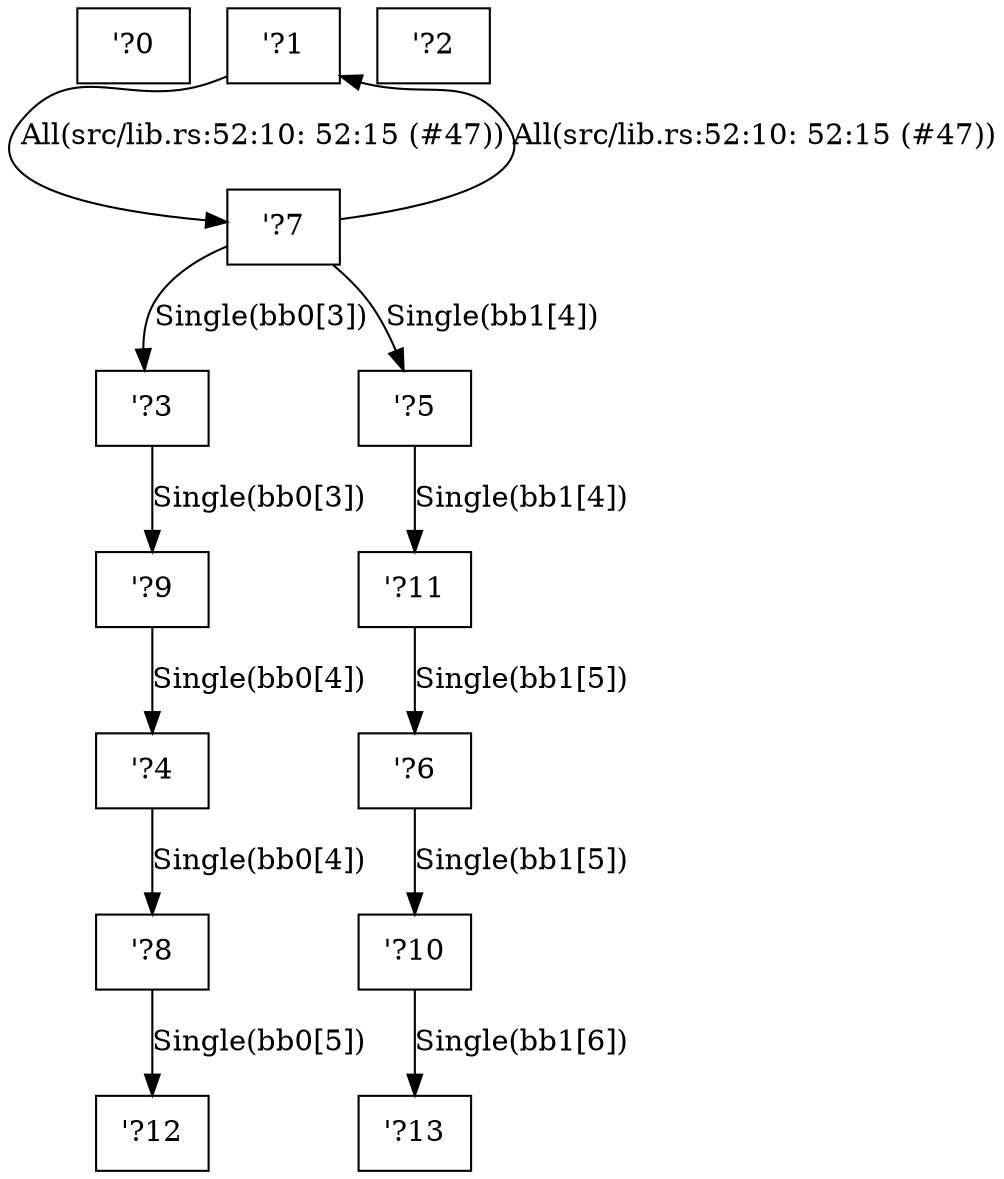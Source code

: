 digraph RegionInferenceContext {
    r0[label="\'?0"][shape="box"];
    r1[label="\'?1"][shape="box"];
    r2[label="\'?2"][shape="box"];
    r3[label="\'?3"][shape="box"];
    r4[label="\'?4"][shape="box"];
    r5[label="\'?5"][shape="box"];
    r6[label="\'?6"][shape="box"];
    r7[label="\'?7"][shape="box"];
    r8[label="\'?8"][shape="box"];
    r9[label="\'?9"][shape="box"];
    r10[label="\'?10"][shape="box"];
    r11[label="\'?11"][shape="box"];
    r12[label="\'?12"][shape="box"];
    r13[label="\'?13"][shape="box"];
    r3 -> r9[label="Single(bb0[3])"];
    r7 -> r3[label="Single(bb0[3])"];
    r4 -> r8[label="Single(bb0[4])"];
    r9 -> r4[label="Single(bb0[4])"];
    r8 -> r12[label="Single(bb0[5])"];
    r5 -> r11[label="Single(bb1[4])"];
    r7 -> r5[label="Single(bb1[4])"];
    r6 -> r10[label="Single(bb1[5])"];
    r11 -> r6[label="Single(bb1[5])"];
    r10 -> r13[label="Single(bb1[6])"];
    r1 -> r7[label="All(src/lib.rs:52:10: 52:15 (#47))"];
    r7 -> r1[label="All(src/lib.rs:52:10: 52:15 (#47))"];
}
